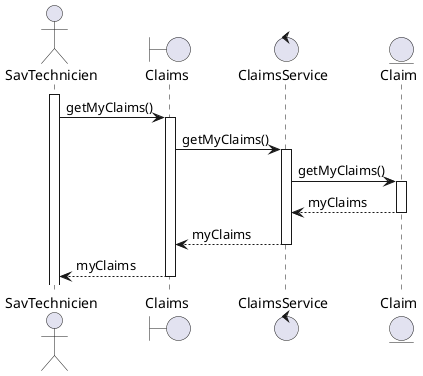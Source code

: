 @startuml get_my_claims
actor SavTechnicien as st
boundary Claims as cl
control ClaimsService as cs
entity Claim as c

activate st
st -> cl : getMyClaims()
activate cl
cl -> cs : getMyClaims()
activate cs
cs -> c : getMyClaims()
activate c
c --> cs : myClaims
deactivate c
cs --> cl : myClaims
deactivate cs
cl --> st : myClaims
deactivate cl

@enduml